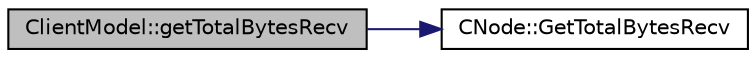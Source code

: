 digraph "ClientModel::getTotalBytesRecv"
{
  edge [fontname="Helvetica",fontsize="10",labelfontname="Helvetica",labelfontsize="10"];
  node [fontname="Helvetica",fontsize="10",shape=record];
  rankdir="LR";
  Node157 [label="ClientModel::getTotalBytesRecv",height=0.2,width=0.4,color="black", fillcolor="grey75", style="filled", fontcolor="black"];
  Node157 -> Node158 [color="midnightblue",fontsize="10",style="solid",fontname="Helvetica"];
  Node158 [label="CNode::GetTotalBytesRecv",height=0.2,width=0.4,color="black", fillcolor="white", style="filled",URL="$class_c_node.html#a1988b63b48fdc9b72014bdf9588b0168"];
}
